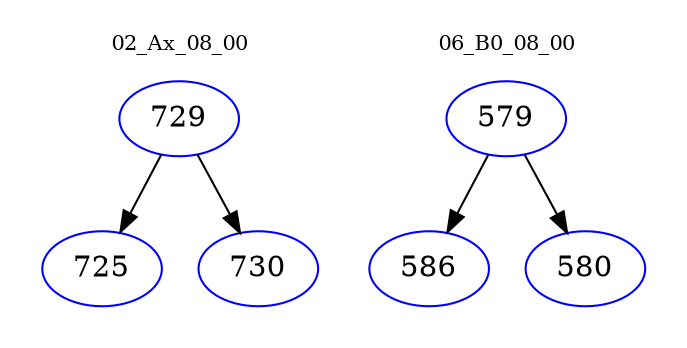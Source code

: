 digraph{
subgraph cluster_0 {
color = white
label = "02_Ax_08_00";
fontsize=10;
T0_729 [label="729", color="blue"]
T0_729 -> T0_725 [color="black"]
T0_725 [label="725", color="blue"]
T0_729 -> T0_730 [color="black"]
T0_730 [label="730", color="blue"]
}
subgraph cluster_1 {
color = white
label = "06_B0_08_00";
fontsize=10;
T1_579 [label="579", color="blue"]
T1_579 -> T1_586 [color="black"]
T1_586 [label="586", color="blue"]
T1_579 -> T1_580 [color="black"]
T1_580 [label="580", color="blue"]
}
}
